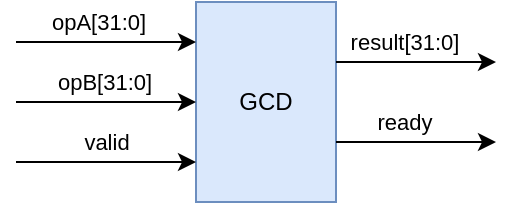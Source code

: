 <mxfile version="13.6.2" type="device" pages="4"><diagram id="uu9g2BydG55kG0gSSiqV" name="gcd"><mxGraphModel dx="1312" dy="815" grid="1" gridSize="10" guides="1" tooltips="1" connect="1" arrows="1" fold="1" page="1" pageScale="1" pageWidth="1169" pageHeight="827" math="0" shadow="0"><root><mxCell id="0"/><mxCell id="1" parent="0"/><mxCell id="ipFdijG5ajV230dt7728-1" value="GCD" style="rounded=0;whiteSpace=wrap;html=1;fillColor=#dae8fc;strokeColor=#6c8ebf;" parent="1" vertex="1"><mxGeometry x="330" y="280" width="70" height="100" as="geometry"/></mxCell><mxCell id="ipFdijG5ajV230dt7728-2" value="" style="endArrow=classic;html=1;rounded=0;edgeStyle=elbowEdgeStyle;" parent="1" target="ipFdijG5ajV230dt7728-1" edge="1"><mxGeometry width="50" height="50" relative="1" as="geometry"><mxPoint x="240" y="300" as="sourcePoint"/><mxPoint x="150" y="320" as="targetPoint"/><Array as="points"><mxPoint x="300" y="300"/><mxPoint x="280" y="310"/></Array></mxGeometry></mxCell><mxCell id="ipFdijG5ajV230dt7728-7" value="opA[31:0]" style="edgeLabel;html=1;align=center;verticalAlign=middle;resizable=0;points=[];" parent="ipFdijG5ajV230dt7728-2" vertex="1" connectable="0"><mxGeometry x="-0.739" relative="1" as="geometry"><mxPoint x="29.71" y="-10" as="offset"/></mxGeometry></mxCell><mxCell id="ipFdijG5ajV230dt7728-3" value="" style="endArrow=classic;html=1;rounded=0;edgeStyle=orthogonalEdgeStyle;" parent="1" target="ipFdijG5ajV230dt7728-1" edge="1"><mxGeometry width="50" height="50" relative="1" as="geometry"><mxPoint x="240" y="360" as="sourcePoint"/><mxPoint x="160" y="380" as="targetPoint"/><Array as="points"><mxPoint x="280" y="360"/><mxPoint x="280" y="360"/></Array></mxGeometry></mxCell><mxCell id="ipFdijG5ajV230dt7728-9" value="valid" style="edgeLabel;html=1;align=center;verticalAlign=middle;resizable=0;points=[];" parent="ipFdijG5ajV230dt7728-3" vertex="1" connectable="0"><mxGeometry x="-0.193" y="-1" relative="1" as="geometry"><mxPoint x="8" y="-11" as="offset"/></mxGeometry></mxCell><mxCell id="ipFdijG5ajV230dt7728-4" value="" style="endArrow=classic;html=1;rounded=0;edgeStyle=orthogonalEdgeStyle;" parent="1" target="ipFdijG5ajV230dt7728-1" edge="1"><mxGeometry width="50" height="50" relative="1" as="geometry"><mxPoint x="240" y="330" as="sourcePoint"/><mxPoint x="160" y="360" as="targetPoint"/><Array as="points"><mxPoint x="260" y="330"/><mxPoint x="260" y="330"/></Array></mxGeometry></mxCell><mxCell id="ipFdijG5ajV230dt7728-8" value="opB[31:0]" style="edgeLabel;html=1;align=center;verticalAlign=middle;resizable=0;points=[];" parent="ipFdijG5ajV230dt7728-4" vertex="1" connectable="0"><mxGeometry x="-0.15" y="3" relative="1" as="geometry"><mxPoint x="5.71" y="-7" as="offset"/></mxGeometry></mxCell><mxCell id="ipFdijG5ajV230dt7728-5" value="" style="endArrow=classic;html=1;rounded=0;edgeStyle=orthogonalEdgeStyle;" parent="1" source="ipFdijG5ajV230dt7728-1" edge="1"><mxGeometry width="50" height="50" relative="1" as="geometry"><mxPoint x="120" y="480" as="sourcePoint"/><mxPoint x="480" y="350" as="targetPoint"/><Array as="points"><mxPoint x="440" y="350"/><mxPoint x="440" y="350"/></Array></mxGeometry></mxCell><mxCell id="ipFdijG5ajV230dt7728-11" value="ready" style="edgeLabel;html=1;align=center;verticalAlign=middle;resizable=0;points=[];" parent="ipFdijG5ajV230dt7728-5" vertex="1" connectable="0"><mxGeometry x="-0.282" y="-1" relative="1" as="geometry"><mxPoint x="4.86" y="-11" as="offset"/></mxGeometry></mxCell><mxCell id="ipFdijG5ajV230dt7728-6" value="" style="endArrow=classic;html=1;rounded=0;edgeStyle=orthogonalEdgeStyle;" parent="1" source="ipFdijG5ajV230dt7728-1" edge="1"><mxGeometry width="50" height="50" relative="1" as="geometry"><mxPoint x="140" y="570" as="sourcePoint"/><mxPoint x="480" y="310" as="targetPoint"/><Array as="points"><mxPoint x="430" y="310"/><mxPoint x="430" y="310"/></Array></mxGeometry></mxCell><mxCell id="ipFdijG5ajV230dt7728-10" value="result[31:0]" style="edgeLabel;html=1;align=center;verticalAlign=middle;resizable=0;points=[];" parent="ipFdijG5ajV230dt7728-6" vertex="1" connectable="0"><mxGeometry x="-0.216" y="3" relative="1" as="geometry"><mxPoint x="2.57" y="-7" as="offset"/></mxGeometry></mxCell></root></mxGraphModel></diagram><diagram id="styS5Qf-9EpNth-ue-Xg" name="gcd-dp+cp"><mxGraphModel dx="1312" dy="815" grid="1" gridSize="10" guides="1" tooltips="1" connect="1" arrows="1" fold="1" page="1" pageScale="1" pageWidth="1169" pageHeight="827" math="0" shadow="0"><root><mxCell id="Og-tIdVC9Du4qJ8In6pf-0"/><mxCell id="Og-tIdVC9Du4qJ8In6pf-1" parent="Og-tIdVC9Du4qJ8In6pf-0"/><mxCell id="puvAtvxKEvNv872I0LND-0" value="GCD" style="rounded=0;whiteSpace=wrap;html=1;fillColor=#dae8fc;strokeColor=#6c8ebf;horizontal=1;verticalAlign=top;" parent="Og-tIdVC9Du4qJ8In6pf-1" vertex="1"><mxGeometry x="300" y="250" width="230" height="140" as="geometry"/></mxCell><mxCell id="puvAtvxKEvNv872I0LND-1" value="" style="endArrow=classic;html=1;rounded=0;edgeStyle=elbowEdgeStyle;entryX=0;entryY=0.25;entryDx=0;entryDy=0;" parent="Og-tIdVC9Du4qJ8In6pf-1" target="puvAtvxKEvNv872I0LND-0" edge="1"><mxGeometry width="50" height="50" relative="1" as="geometry"><mxPoint x="220" y="285" as="sourcePoint"/><mxPoint x="150" y="320" as="targetPoint"/><Array as="points"><mxPoint x="230" y="285"/><mxPoint x="230" y="285"/><mxPoint x="240" y="285"/><mxPoint x="260" y="285"/><mxPoint x="280" y="310"/></Array></mxGeometry></mxCell><mxCell id="puvAtvxKEvNv872I0LND-2" value="opA[31:0]" style="edgeLabel;html=1;align=center;verticalAlign=middle;resizable=0;points=[];" parent="puvAtvxKEvNv872I0LND-1" vertex="1" connectable="0"><mxGeometry x="-0.739" relative="1" as="geometry"><mxPoint x="29.71" y="-10" as="offset"/></mxGeometry></mxCell><mxCell id="puvAtvxKEvNv872I0LND-3" value="" style="endArrow=classic;html=1;rounded=0;edgeStyle=orthogonalEdgeStyle;entryX=0;entryY=0.75;entryDx=0;entryDy=0;" parent="Og-tIdVC9Du4qJ8In6pf-1" target="puvAtvxKEvNv872I0LND-0" edge="1"><mxGeometry width="50" height="50" relative="1" as="geometry"><mxPoint x="220" y="355" as="sourcePoint"/><mxPoint x="160" y="380" as="targetPoint"/><Array as="points"><mxPoint x="230" y="355"/><mxPoint x="230" y="355"/></Array></mxGeometry></mxCell><mxCell id="puvAtvxKEvNv872I0LND-4" value="valid" style="edgeLabel;html=1;align=center;verticalAlign=middle;resizable=0;points=[];" parent="puvAtvxKEvNv872I0LND-3" vertex="1" connectable="0"><mxGeometry x="-0.193" y="-1" relative="1" as="geometry"><mxPoint x="8" y="-11" as="offset"/></mxGeometry></mxCell><mxCell id="puvAtvxKEvNv872I0LND-5" value="" style="endArrow=classic;html=1;rounded=0;edgeStyle=orthogonalEdgeStyle;entryX=0;entryY=0.5;entryDx=0;entryDy=0;" parent="Og-tIdVC9Du4qJ8In6pf-1" target="puvAtvxKEvNv872I0LND-0" edge="1"><mxGeometry width="50" height="50" relative="1" as="geometry"><mxPoint x="220" y="320" as="sourcePoint"/><mxPoint x="303" y="330" as="targetPoint"/><Array as="points"><mxPoint x="220" y="320"/></Array></mxGeometry></mxCell><mxCell id="puvAtvxKEvNv872I0LND-6" value="opB[31:0]" style="edgeLabel;html=1;align=center;verticalAlign=middle;resizable=0;points=[];" parent="puvAtvxKEvNv872I0LND-5" vertex="1" connectable="0"><mxGeometry x="-0.15" y="3" relative="1" as="geometry"><mxPoint x="5.71" y="-7" as="offset"/></mxGeometry></mxCell><mxCell id="puvAtvxKEvNv872I0LND-7" value="" style="endArrow=classic;html=1;rounded=0;edgeStyle=orthogonalEdgeStyle;exitX=1;exitY=0.5;exitDx=0;exitDy=0;" parent="Og-tIdVC9Du4qJ8In6pf-1" source="puvAtvxKEvNv872I0LND-0" edge="1"><mxGeometry width="50" height="50" relative="1" as="geometry"><mxPoint x="120" y="480" as="sourcePoint"/><mxPoint x="600" y="320" as="targetPoint"/><Array as="points"><mxPoint x="590" y="320"/><mxPoint x="590" y="320"/></Array></mxGeometry></mxCell><mxCell id="puvAtvxKEvNv872I0LND-8" value="ready" style="edgeLabel;html=1;align=center;verticalAlign=middle;resizable=0;points=[];" parent="puvAtvxKEvNv872I0LND-7" vertex="1" connectable="0"><mxGeometry x="-0.282" y="-1" relative="1" as="geometry"><mxPoint x="4.86" y="-11" as="offset"/></mxGeometry></mxCell><mxCell id="puvAtvxKEvNv872I0LND-9" value="" style="endArrow=classic;html=1;rounded=0;edgeStyle=orthogonalEdgeStyle;exitX=1;exitY=0.25;exitDx=0;exitDy=0;" parent="Og-tIdVC9Du4qJ8In6pf-1" source="puvAtvxKEvNv872I0LND-0" edge="1"><mxGeometry width="50" height="50" relative="1" as="geometry"><mxPoint x="140" y="570" as="sourcePoint"/><mxPoint x="600" y="285" as="targetPoint"/><Array as="points"><mxPoint x="580" y="285"/></Array></mxGeometry></mxCell><mxCell id="puvAtvxKEvNv872I0LND-10" value="result[31:0]" style="edgeLabel;html=1;align=center;verticalAlign=middle;resizable=0;points=[];" parent="puvAtvxKEvNv872I0LND-9" vertex="1" connectable="0"><mxGeometry x="-0.216" y="3" relative="1" as="geometry"><mxPoint x="2.57" y="-7" as="offset"/></mxGeometry></mxCell><mxCell id="V66ZTYCosaCQHPNC8IY7-5" style="edgeStyle=orthogonalEdgeStyle;rounded=0;orthogonalLoop=1;jettySize=auto;html=1;exitX=1;exitY=0.75;exitDx=0;exitDy=0;entryX=1;entryY=0.5;entryDx=0;entryDy=0;strokeColor=#000000;" parent="Og-tIdVC9Du4qJ8In6pf-1" source="V66ZTYCosaCQHPNC8IY7-0" target="puvAtvxKEvNv872I0LND-0" edge="1"><mxGeometry relative="1" as="geometry"><Array as="points"><mxPoint x="480" y="320"/></Array></mxGeometry></mxCell><mxCell id="V66ZTYCosaCQHPNC8IY7-7" value="" style="edgeStyle=orthogonalEdgeStyle;rounded=0;orthogonalLoop=1;jettySize=auto;html=1;strokeColor=#666666;startArrow=classic;startFill=1;shape=flexArrow;endWidth=14.041;endSize=3.825;width=7.767;startWidth=14.041;startSize=3.825;fillColor=#f5f5f5;entryX=1;entryY=0.5;entryDx=0;entryDy=0;" parent="Og-tIdVC9Du4qJ8In6pf-1" source="V66ZTYCosaCQHPNC8IY7-0" target="V66ZTYCosaCQHPNC8IY7-1" edge="1"><mxGeometry relative="1" as="geometry"><Array as="points"/></mxGeometry></mxCell><mxCell id="V66ZTYCosaCQHPNC8IY7-0" value="GCDCtrl" style="rounded=0;whiteSpace=wrap;html=1;fillColor=#d5e8d4;strokeColor=#82b366;" parent="Og-tIdVC9Du4qJ8In6pf-1" vertex="1"><mxGeometry x="440" y="300" width="60" height="40" as="geometry"/></mxCell><mxCell id="V66ZTYCosaCQHPNC8IY7-6" style="edgeStyle=orthogonalEdgeStyle;rounded=0;orthogonalLoop=1;jettySize=auto;html=1;strokeColor=#000000;exitX=1;exitY=0.25;exitDx=0;exitDy=0;" parent="Og-tIdVC9Du4qJ8In6pf-1" source="V66ZTYCosaCQHPNC8IY7-1" edge="1"><mxGeometry relative="1" as="geometry"><mxPoint x="410" y="305" as="sourcePoint"/><mxPoint x="530" y="285" as="targetPoint"/><Array as="points"><mxPoint x="390" y="305"/><mxPoint x="420" y="305"/><mxPoint x="420" y="285"/></Array></mxGeometry></mxCell><mxCell id="V66ZTYCosaCQHPNC8IY7-1" value="GCDData" style="rounded=0;whiteSpace=wrap;html=1;fillColor=#d5e8d4;strokeColor=#82b366;" parent="Og-tIdVC9Du4qJ8In6pf-1" vertex="1"><mxGeometry x="330" y="300" width="60" height="40" as="geometry"/></mxCell><mxCell id="V66ZTYCosaCQHPNC8IY7-2" style="edgeStyle=orthogonalEdgeStyle;rounded=0;orthogonalLoop=1;jettySize=auto;html=1;exitX=0;exitY=0.25;exitDx=0;exitDy=0;strokeColor=#000000;entryX=0;entryY=0.25;entryDx=0;entryDy=0;" parent="Og-tIdVC9Du4qJ8In6pf-1" source="puvAtvxKEvNv872I0LND-0" target="V66ZTYCosaCQHPNC8IY7-1" edge="1"><mxGeometry relative="1" as="geometry"><Array as="points"><mxPoint x="310" y="285"/><mxPoint x="310" y="310"/></Array></mxGeometry></mxCell><mxCell id="V66ZTYCosaCQHPNC8IY7-3" style="edgeStyle=orthogonalEdgeStyle;rounded=0;orthogonalLoop=1;jettySize=auto;html=1;exitX=0;exitY=0.5;exitDx=0;exitDy=0;strokeColor=#000000;entryX=0;entryY=0.5;entryDx=0;entryDy=0;" parent="Og-tIdVC9Du4qJ8In6pf-1" source="puvAtvxKEvNv872I0LND-0" target="V66ZTYCosaCQHPNC8IY7-1" edge="1"><mxGeometry relative="1" as="geometry"><Array as="points"><mxPoint x="310" y="320"/><mxPoint x="310" y="320"/></Array></mxGeometry></mxCell><mxCell id="V66ZTYCosaCQHPNC8IY7-4" style="edgeStyle=orthogonalEdgeStyle;rounded=0;orthogonalLoop=1;jettySize=auto;html=1;exitX=0;exitY=0.75;exitDx=0;exitDy=0;strokeColor=#000000;entryX=0.25;entryY=1;entryDx=0;entryDy=0;" parent="Og-tIdVC9Du4qJ8In6pf-1" source="puvAtvxKEvNv872I0LND-0" target="V66ZTYCosaCQHPNC8IY7-0" edge="1"><mxGeometry relative="1" as="geometry"><mxPoint x="490" y="340" as="targetPoint"/><Array as="points"><mxPoint x="455" y="355"/></Array></mxGeometry></mxCell></root></mxGraphModel></diagram><diagram id="3aogk-enD86_ab4qABix" name="gcd-datapath"><mxGraphModel dx="525" dy="326" grid="1" gridSize="10" guides="1" tooltips="1" connect="1" arrows="1" fold="1" page="1" pageScale="1" pageWidth="1169" pageHeight="827" math="0" shadow="0"><root><mxCell id="7ukIQgV34XvVb6htysLh-0"/><mxCell id="7ukIQgV34XvVb6htysLh-1" parent="7ukIQgV34XvVb6htysLh-0"/><mxCell id="7ukIQgV34XvVb6htysLh-2" value="GCDData" style="rounded=0;whiteSpace=wrap;html=1;fillColor=#d5e8d4;strokeColor=#82b366;verticalAlign=top;" parent="7ukIQgV34XvVb6htysLh-1" vertex="1"><mxGeometry x="330" y="300" width="300" height="230" as="geometry"/></mxCell><mxCell id="wt6l8CRs5qQzsWRilEwz-0" value="" style="endArrow=classic;html=1;rounded=0;entryX=0;entryY=0.25;entryDx=0;entryDy=0;" parent="7ukIQgV34XvVb6htysLh-1" target="7ukIQgV34XvVb6htysLh-2" edge="1"><mxGeometry width="50" height="50" relative="1" as="geometry"><mxPoint x="270" y="358" as="sourcePoint"/><mxPoint x="300" y="285" as="targetPoint"/></mxGeometry></mxCell><mxCell id="wt6l8CRs5qQzsWRilEwz-1" value="opA[31:0]" style="edgeLabel;html=1;align=center;verticalAlign=middle;resizable=0;points=[];" parent="wt6l8CRs5qQzsWRilEwz-0" vertex="1" connectable="0"><mxGeometry x="-0.739" relative="1" as="geometry"><mxPoint x="12.22" y="-10" as="offset"/></mxGeometry></mxCell><mxCell id="wt6l8CRs5qQzsWRilEwz-2" value="" style="endArrow=classic;html=1;rounded=0;entryX=0;entryY=0.5;entryDx=0;entryDy=0;" parent="7ukIQgV34XvVb6htysLh-1" target="7ukIQgV34XvVb6htysLh-2" edge="1"><mxGeometry width="50" height="50" relative="1" as="geometry"><mxPoint x="270" y="415" as="sourcePoint"/><mxPoint x="330" y="359.71" as="targetPoint"/></mxGeometry></mxCell><mxCell id="wt6l8CRs5qQzsWRilEwz-3" value="opB[31:0]" style="edgeLabel;html=1;align=center;verticalAlign=middle;resizable=0;points=[];" parent="wt6l8CRs5qQzsWRilEwz-2" vertex="1" connectable="0"><mxGeometry x="-0.739" relative="1" as="geometry"><mxPoint x="12.22" y="-10" as="offset"/></mxGeometry></mxCell><mxCell id="wt6l8CRs5qQzsWRilEwz-5" value="" style="endArrow=classic;html=1;rounded=0;entryX=0;entryY=0.5;entryDx=0;entryDy=0;exitX=0.975;exitY=0.132;exitDx=0;exitDy=0;exitPerimeter=0;" parent="7ukIQgV34XvVb6htysLh-1" source="wt6l8CRs5qQzsWRilEwz-21" edge="1"><mxGeometry width="50" height="50" relative="1" as="geometry"><mxPoint x="650" y="349.8" as="sourcePoint"/><mxPoint x="710" y="349.8" as="targetPoint"/></mxGeometry></mxCell><mxCell id="wt6l8CRs5qQzsWRilEwz-6" value="cmpAgtB" style="edgeLabel;html=1;align=center;verticalAlign=middle;resizable=0;points=[];" parent="wt6l8CRs5qQzsWRilEwz-5" vertex="1" connectable="0"><mxGeometry x="-0.739" relative="1" as="geometry"><mxPoint x="22.0" y="-10" as="offset"/></mxGeometry></mxCell><mxCell id="wt6l8CRs5qQzsWRilEwz-7" value="" style="endArrow=classic;html=1;rounded=0;exitX=1.012;exitY=0.265;exitDx=0;exitDy=0;exitPerimeter=0;" parent="7ukIQgV34XvVb6htysLh-1" source="wt6l8CRs5qQzsWRilEwz-21" edge="1"><mxGeometry width="50" height="50" relative="1" as="geometry"><mxPoint x="650" y="369.8" as="sourcePoint"/><mxPoint x="710" y="370" as="targetPoint"/></mxGeometry></mxCell><mxCell id="wt6l8CRs5qQzsWRilEwz-8" value="cmpAltB" style="edgeLabel;html=1;align=center;verticalAlign=middle;resizable=0;points=[];" parent="wt6l8CRs5qQzsWRilEwz-7" vertex="1" connectable="0"><mxGeometry x="-0.739" relative="1" as="geometry"><mxPoint x="22.0" y="-10" as="offset"/></mxGeometry></mxCell><mxCell id="wt6l8CRs5qQzsWRilEwz-9" value="" style="endArrow=classic;html=1;rounded=0;entryX=0.988;entryY=0.398;entryDx=0;entryDy=0;entryPerimeter=0;" parent="7ukIQgV34XvVb6htysLh-1" target="wt6l8CRs5qQzsWRilEwz-21" edge="1"><mxGeometry width="50" height="50" relative="1" as="geometry"><mxPoint x="710" y="389.8" as="sourcePoint"/><mxPoint x="650" y="389.8" as="targetPoint"/></mxGeometry></mxCell><mxCell id="wt6l8CRs5qQzsWRilEwz-10" value="selectL" style="edgeLabel;html=1;align=center;verticalAlign=middle;resizable=0;points=[];" parent="wt6l8CRs5qQzsWRilEwz-9" vertex="1" connectable="0"><mxGeometry x="-0.739" relative="1" as="geometry"><mxPoint x="-22.0" y="-10" as="offset"/></mxGeometry></mxCell><mxCell id="wt6l8CRs5qQzsWRilEwz-11" value="" style="endArrow=classic;html=1;rounded=0;entryX=1.006;entryY=0.533;entryDx=0;entryDy=0;entryPerimeter=0;" parent="7ukIQgV34XvVb6htysLh-1" target="wt6l8CRs5qQzsWRilEwz-21" edge="1"><mxGeometry width="50" height="50" relative="1" as="geometry"><mxPoint x="710" y="409.8" as="sourcePoint"/><mxPoint x="650" y="409.8" as="targetPoint"/></mxGeometry></mxCell><mxCell id="wt6l8CRs5qQzsWRilEwz-12" value="selectR" style="edgeLabel;html=1;align=center;verticalAlign=middle;resizable=0;points=[];" parent="wt6l8CRs5qQzsWRilEwz-11" vertex="1" connectable="0"><mxGeometry x="-0.739" relative="1" as="geometry"><mxPoint x="-22.0" y="-10" as="offset"/></mxGeometry></mxCell><mxCell id="wt6l8CRs5qQzsWRilEwz-15" value="" style="endArrow=classic;html=1;rounded=0;entryX=1.006;entryY=0.665;entryDx=0;entryDy=0;entryPerimeter=0;" parent="7ukIQgV34XvVb6htysLh-1" target="wt6l8CRs5qQzsWRilEwz-21" edge="1"><mxGeometry width="50" height="50" relative="1" as="geometry"><mxPoint x="710" y="429.8" as="sourcePoint"/><mxPoint x="650" y="429.8" as="targetPoint"/></mxGeometry></mxCell><mxCell id="wt6l8CRs5qQzsWRilEwz-16" value="init" style="edgeLabel;html=1;align=center;verticalAlign=middle;resizable=0;points=[];" parent="wt6l8CRs5qQzsWRilEwz-15" vertex="1" connectable="0"><mxGeometry x="-0.739" relative="1" as="geometry"><mxPoint x="-22.0" y="-10" as="offset"/></mxGeometry></mxCell><mxCell id="wt6l8CRs5qQzsWRilEwz-17" value="" style="endArrow=classic;html=1;rounded=0;entryX=1.006;entryY=0.799;entryDx=0;entryDy=0;entryPerimeter=0;" parent="7ukIQgV34XvVb6htysLh-1" target="wt6l8CRs5qQzsWRilEwz-21" edge="1"><mxGeometry width="50" height="50" relative="1" as="geometry"><mxPoint x="710" y="449.8" as="sourcePoint"/><mxPoint x="650" y="449.8" as="targetPoint"/></mxGeometry></mxCell><mxCell id="wt6l8CRs5qQzsWRilEwz-18" value="loadA" style="edgeLabel;html=1;align=center;verticalAlign=middle;resizable=0;points=[];" parent="wt6l8CRs5qQzsWRilEwz-17" vertex="1" connectable="0"><mxGeometry x="-0.739" relative="1" as="geometry"><mxPoint x="-22.0" y="-10" as="offset"/></mxGeometry></mxCell><mxCell id="wt6l8CRs5qQzsWRilEwz-19" value="" style="endArrow=classic;html=1;rounded=0;entryX=0.997;entryY=0.932;entryDx=0;entryDy=0;entryPerimeter=0;" parent="7ukIQgV34XvVb6htysLh-1" target="wt6l8CRs5qQzsWRilEwz-21" edge="1"><mxGeometry width="50" height="50" relative="1" as="geometry"><mxPoint x="711" y="469.8" as="sourcePoint"/><mxPoint x="651" y="469.8" as="targetPoint"/></mxGeometry></mxCell><mxCell id="wt6l8CRs5qQzsWRilEwz-20" value="loadB" style="edgeLabel;html=1;align=center;verticalAlign=middle;resizable=0;points=[];" parent="wt6l8CRs5qQzsWRilEwz-19" vertex="1" connectable="0"><mxGeometry x="-0.739" relative="1" as="geometry"><mxPoint x="-22.0" y="-10" as="offset"/></mxGeometry></mxCell><mxCell id="wt6l8CRs5qQzsWRilEwz-21" value="DataControlIF" style="rounded=0;whiteSpace=wrap;html=1;verticalAlign=middle;horizontal=0;fillColor=#f5f5f5;strokeColor=#666666;fontColor=#333333;" parent="7ukIQgV34XvVb6htysLh-1" vertex="1"><mxGeometry x="620" y="330" width="25" height="150" as="geometry"/></mxCell><mxCell id="wt6l8CRs5qQzsWRilEwz-37" style="rounded=0;orthogonalLoop=1;jettySize=auto;html=1;exitX=1;exitY=0.25;exitDx=0;exitDy=0;entryX=0;entryY=0.15;entryDx=0;entryDy=3;entryPerimeter=0;startArrow=none;startFill=0;strokeColor=#000000;fontSize=7;edgeStyle=orthogonalEdgeStyle;" parent="7ukIQgV34XvVb6htysLh-1" source="wt6l8CRs5qQzsWRilEwz-22" target="wt6l8CRs5qQzsWRilEwz-31" edge="1"><mxGeometry relative="1" as="geometry"><Array as="points"><mxPoint x="460" y="340"/></Array></mxGeometry></mxCell><mxCell id="wt6l8CRs5qQzsWRilEwz-38" style="edgeStyle=orthogonalEdgeStyle;rounded=0;orthogonalLoop=1;jettySize=auto;html=1;exitX=1;exitY=0.25;exitDx=0;exitDy=0;entryX=0;entryY=0.15;entryDx=0;entryDy=3;entryPerimeter=0;startArrow=none;startFill=0;strokeColor=#000000;fontSize=7;" parent="7ukIQgV34XvVb6htysLh-1" source="wt6l8CRs5qQzsWRilEwz-22" target="wt6l8CRs5qQzsWRilEwz-32" edge="1"><mxGeometry relative="1" as="geometry"><Array as="points"><mxPoint x="460" y="340"/><mxPoint x="460" y="402"/></Array></mxGeometry></mxCell><mxCell id="wt6l8CRs5qQzsWRilEwz-44" style="edgeStyle=orthogonalEdgeStyle;rounded=0;orthogonalLoop=1;jettySize=auto;html=1;exitX=1;exitY=0.25;exitDx=0;exitDy=0;entryX=0;entryY=0.25;entryDx=0;entryDy=0;startArrow=none;startFill=0;strokeColor=#000000;fontSize=7;" parent="7ukIQgV34XvVb6htysLh-1" source="wt6l8CRs5qQzsWRilEwz-22" target="wt6l8CRs5qQzsWRilEwz-41" edge="1"><mxGeometry relative="1" as="geometry"><Array as="points"><mxPoint x="460" y="340"/><mxPoint x="460" y="455"/></Array></mxGeometry></mxCell><mxCell id="wt6l8CRs5qQzsWRilEwz-46" style="edgeStyle=orthogonalEdgeStyle;rounded=0;orthogonalLoop=1;jettySize=auto;html=1;exitX=1;exitY=0.25;exitDx=0;exitDy=0;entryX=0;entryY=0.25;entryDx=0;entryDy=0;startArrow=none;startFill=0;strokeColor=#000000;fontSize=7;" parent="7ukIQgV34XvVb6htysLh-1" source="wt6l8CRs5qQzsWRilEwz-22" target="wt6l8CRs5qQzsWRilEwz-42" edge="1"><mxGeometry relative="1" as="geometry"><Array as="points"><mxPoint x="460" y="340"/><mxPoint x="460" y="485"/></Array></mxGeometry></mxCell><mxCell id="wt6l8CRs5qQzsWRilEwz-22" value="DFF&lt;br&gt;A" style="rounded=0;whiteSpace=wrap;html=1;" parent="7ukIQgV34XvVb6htysLh-1" vertex="1"><mxGeometry x="390" y="330" width="40" height="40" as="geometry"/></mxCell><mxCell id="wt6l8CRs5qQzsWRilEwz-39" style="edgeStyle=orthogonalEdgeStyle;rounded=0;orthogonalLoop=1;jettySize=auto;html=1;exitX=1;exitY=0.25;exitDx=0;exitDy=0;entryX=0;entryY=0.45;entryDx=0;entryDy=3;entryPerimeter=0;startArrow=none;startFill=0;strokeColor=#000000;fontSize=7;" parent="7ukIQgV34XvVb6htysLh-1" source="wt6l8CRs5qQzsWRilEwz-23" target="wt6l8CRs5qQzsWRilEwz-31" edge="1"><mxGeometry relative="1" as="geometry"><Array as="points"><mxPoint x="440" y="404"/><mxPoint x="440" y="361"/></Array></mxGeometry></mxCell><mxCell id="wt6l8CRs5qQzsWRilEwz-40" style="edgeStyle=orthogonalEdgeStyle;rounded=0;orthogonalLoop=1;jettySize=auto;html=1;exitX=1;exitY=0.25;exitDx=0;exitDy=0;entryX=0;entryY=0.45;entryDx=0;entryDy=3;entryPerimeter=0;startArrow=none;startFill=0;strokeColor=#000000;fontSize=7;" parent="7ukIQgV34XvVb6htysLh-1" source="wt6l8CRs5qQzsWRilEwz-23" target="wt6l8CRs5qQzsWRilEwz-32" edge="1"><mxGeometry relative="1" as="geometry"><Array as="points"><mxPoint x="440" y="404"/><mxPoint x="440" y="414"/></Array></mxGeometry></mxCell><mxCell id="wt6l8CRs5qQzsWRilEwz-43" style="edgeStyle=orthogonalEdgeStyle;rounded=0;orthogonalLoop=1;jettySize=auto;html=1;exitX=1;exitY=0.25;exitDx=0;exitDy=0;entryX=0;entryY=0.75;entryDx=0;entryDy=0;startArrow=none;startFill=0;strokeColor=#000000;fontSize=7;" parent="7ukIQgV34XvVb6htysLh-1" source="wt6l8CRs5qQzsWRilEwz-23" target="wt6l8CRs5qQzsWRilEwz-41" edge="1"><mxGeometry relative="1" as="geometry"><Array as="points"><mxPoint x="440" y="404"/><mxPoint x="440" y="465"/></Array></mxGeometry></mxCell><mxCell id="wt6l8CRs5qQzsWRilEwz-45" style="edgeStyle=orthogonalEdgeStyle;rounded=0;orthogonalLoop=1;jettySize=auto;html=1;exitX=1;exitY=0.25;exitDx=0;exitDy=0;entryX=0;entryY=0.75;entryDx=0;entryDy=0;startArrow=none;startFill=0;strokeColor=#000000;fontSize=7;" parent="7ukIQgV34XvVb6htysLh-1" source="wt6l8CRs5qQzsWRilEwz-23" target="wt6l8CRs5qQzsWRilEwz-42" edge="1"><mxGeometry relative="1" as="geometry"><Array as="points"><mxPoint x="440" y="404"/><mxPoint x="440" y="495"/></Array></mxGeometry></mxCell><mxCell id="wt6l8CRs5qQzsWRilEwz-23" value="DFF&lt;br&gt;B" style="rounded=0;whiteSpace=wrap;html=1;" parent="7ukIQgV34XvVb6htysLh-1" vertex="1"><mxGeometry x="390" y="394" width="40" height="40" as="geometry"/></mxCell><mxCell id="wt6l8CRs5qQzsWRilEwz-24" value="" style="endArrow=classic;html=1;rounded=0;entryX=0.25;entryY=0;entryDx=0;entryDy=0;exitX=0;exitY=0.25;exitDx=0;exitDy=0;edgeStyle=orthogonalEdgeStyle;" parent="7ukIQgV34XvVb6htysLh-1" source="7ukIQgV34XvVb6htysLh-2" target="wt6l8CRs5qQzsWRilEwz-22" edge="1"><mxGeometry width="50" height="50" relative="1" as="geometry"><mxPoint x="280" y="363" as="sourcePoint"/><mxPoint x="340" y="362.5" as="targetPoint"/><Array as="points"><mxPoint x="340" y="358"/><mxPoint x="340" y="315"/><mxPoint x="400" y="315"/></Array></mxGeometry></mxCell><mxCell id="wt6l8CRs5qQzsWRilEwz-27" value="initValue" style="edgeLabel;html=1;align=center;verticalAlign=middle;resizable=0;points=[];fontSize=7;" parent="wt6l8CRs5qQzsWRilEwz-24" vertex="1" connectable="0"><mxGeometry x="0.224" relative="1" as="geometry"><mxPoint x="-15.57" y="-6" as="offset"/></mxGeometry></mxCell><mxCell id="wt6l8CRs5qQzsWRilEwz-26" value="" style="endArrow=classic;html=1;rounded=0;entryX=0.25;entryY=0;entryDx=0;entryDy=0;exitX=0;exitY=0.5;exitDx=0;exitDy=0;edgeStyle=orthogonalEdgeStyle;" parent="7ukIQgV34XvVb6htysLh-1" source="7ukIQgV34XvVb6htysLh-2" target="wt6l8CRs5qQzsWRilEwz-23" edge="1"><mxGeometry width="50" height="50" relative="1" as="geometry"><mxPoint x="340" y="362.5" as="sourcePoint"/><mxPoint x="390" y="350" as="targetPoint"/><Array as="points"><mxPoint x="340" y="415"/><mxPoint x="340" y="380"/><mxPoint x="400" y="380"/></Array></mxGeometry></mxCell><mxCell id="wt6l8CRs5qQzsWRilEwz-28" value="&lt;span style=&quot;color: rgba(0 , 0 , 0 , 0) ; font-family: monospace ; font-size: 0px ; background-color: rgb(248 , 249 , 250)&quot;&gt;%3CmxGraphModel%3E%3Croot%3E%3CmxCell%20id%3D%220%22%2F%3E%3CmxCell%20id%3D%221%22%20parent%3D%220%22%2F%3E%3CmxCell%20id%3D%222%22%20value%3D%22initValue%22%20style%3D%22edgeLabel%3Bhtml%3D1%3Balign%3Dcenter%3BverticalAlign%3Dmiddle%3Bresizable%3D0%3Bpoints%3D%5B%5D%3BfontSize%3D7%3B%22%20vertex%3D%221%22%20connectable%3D%220%22%20parent%3D%221%22%3E%3CmxGeometry%20x%3D%22367.833%22%20y%3D%22330%22%20as%3D%22geometry%22%2F%3E%3C%2FmxCell%3E%3C%2Froot%3E%3C%2FmxGraphModelinit&lt;/span&gt;" style="edgeLabel;html=1;align=center;verticalAlign=middle;resizable=0;points=[];fontSize=7;" parent="wt6l8CRs5qQzsWRilEwz-26" vertex="1" connectable="0"><mxGeometry x="0.225" y="1" relative="1" as="geometry"><mxPoint as="offset"/></mxGeometry></mxCell><mxCell id="wt6l8CRs5qQzsWRilEwz-29" value="initValue" style="edgeLabel;html=1;align=center;verticalAlign=middle;resizable=0;points=[];fontSize=7;" parent="wt6l8CRs5qQzsWRilEwz-26" vertex="1" connectable="0"><mxGeometry x="0.317" y="-1" relative="1" as="geometry"><mxPoint x="-23.57" y="-7" as="offset"/></mxGeometry></mxCell><mxCell id="wt6l8CRs5qQzsWRilEwz-35" style="edgeStyle=orthogonalEdgeStyle;rounded=0;orthogonalLoop=1;jettySize=auto;html=1;exitX=0;exitY=0.5;exitDx=0;exitDy=0;entryX=0;entryY=0.5;entryDx=0;entryDy=0;startArrow=none;startFill=0;strokeColor=#000000;fontSize=7;" parent="7ukIQgV34XvVb6htysLh-1" source="wt6l8CRs5qQzsWRilEwz-30" target="wt6l8CRs5qQzsWRilEwz-23" edge="1"><mxGeometry relative="1" as="geometry"><Array as="points"><mxPoint x="605" y="370"/><mxPoint x="605" y="520"/><mxPoint x="370" y="520"/><mxPoint x="370" y="414"/></Array></mxGeometry></mxCell><mxCell id="wt6l8CRs5qQzsWRilEwz-36" style="edgeStyle=orthogonalEdgeStyle;rounded=0;orthogonalLoop=1;jettySize=auto;html=1;exitX=0;exitY=0.5;exitDx=0;exitDy=0;entryX=0;entryY=0.25;entryDx=0;entryDy=0;startArrow=none;startFill=0;strokeColor=#000000;fontSize=7;" parent="7ukIQgV34XvVb6htysLh-1" source="wt6l8CRs5qQzsWRilEwz-30" target="wt6l8CRs5qQzsWRilEwz-22" edge="1"><mxGeometry relative="1" as="geometry"><Array as="points"><mxPoint x="605" y="370"/><mxPoint x="605" y="520"/><mxPoint x="370" y="520"/><mxPoint x="370" y="340"/></Array></mxGeometry></mxCell><mxCell id="wt6l8CRs5qQzsWRilEwz-30" value="Subtract&lt;br&gt;-" style="rounded=0;whiteSpace=wrap;html=1;direction=west;horizontal=0;" parent="7ukIQgV34XvVb6htysLh-1" vertex="1"><mxGeometry x="550" y="340" width="35" height="60" as="geometry"/></mxCell><mxCell id="wt6l8CRs5qQzsWRilEwz-33" style="edgeStyle=orthogonalEdgeStyle;rounded=0;orthogonalLoop=1;jettySize=auto;html=1;exitX=1;exitY=0.5;exitDx=0;exitDy=-5;exitPerimeter=0;entryX=1;entryY=0.75;entryDx=0;entryDy=0;startArrow=none;startFill=0;strokeColor=#000000;fontSize=7;" parent="7ukIQgV34XvVb6htysLh-1" source="wt6l8CRs5qQzsWRilEwz-31" target="wt6l8CRs5qQzsWRilEwz-30" edge="1"><mxGeometry relative="1" as="geometry"><Array as="points"><mxPoint x="530" y="355"/><mxPoint x="530" y="355"/></Array></mxGeometry></mxCell><mxCell id="wt6l8CRs5qQzsWRilEwz-57" style="edgeStyle=orthogonalEdgeStyle;rounded=0;orthogonalLoop=1;jettySize=auto;html=1;exitX=0.25;exitY=1;exitDx=10;exitDy=0;exitPerimeter=0;startArrow=classic;startFill=1;strokeColor=#000000;fontSize=7;endArrow=none;endFill=0;" parent="7ukIQgV34XvVb6htysLh-1" source="wt6l8CRs5qQzsWRilEwz-31" edge="1"><mxGeometry relative="1" as="geometry"><mxPoint x="519" y="390" as="targetPoint"/><Array as="points"><mxPoint x="500" y="390"/><mxPoint x="510" y="390"/></Array></mxGeometry></mxCell><mxCell id="wt6l8CRs5qQzsWRilEwz-58" value="selectL" style="edgeLabel;html=1;align=center;verticalAlign=middle;resizable=0;points=[];fontSize=7;" parent="wt6l8CRs5qQzsWRilEwz-57" vertex="1" connectable="0"><mxGeometry x="0.454" y="-1" relative="1" as="geometry"><mxPoint x="4.9" y="-8.01" as="offset"/></mxGeometry></mxCell><mxCell id="wt6l8CRs5qQzsWRilEwz-31" value="Mux" style="shadow=0;dashed=0;align=center;html=1;strokeWidth=1;shape=mxgraph.electrical.abstract.mux2;fontSize=7;horizontal=0;" parent="7ukIQgV34XvVb6htysLh-1" vertex="1"><mxGeometry x="480" y="340" width="40" height="40" as="geometry"/></mxCell><mxCell id="wt6l8CRs5qQzsWRilEwz-34" style="edgeStyle=orthogonalEdgeStyle;rounded=0;orthogonalLoop=1;jettySize=auto;html=1;exitX=1;exitY=0.5;exitDx=0;exitDy=-5;exitPerimeter=0;entryX=1;entryY=0.25;entryDx=0;entryDy=0;startArrow=none;startFill=0;strokeColor=#000000;fontSize=7;" parent="7ukIQgV34XvVb6htysLh-1" source="wt6l8CRs5qQzsWRilEwz-32" target="wt6l8CRs5qQzsWRilEwz-30" edge="1"><mxGeometry relative="1" as="geometry"><Array as="points"><mxPoint x="535" y="408"/><mxPoint x="535" y="385"/></Array></mxGeometry></mxCell><mxCell id="wt6l8CRs5qQzsWRilEwz-32" value="Mux" style="shadow=0;dashed=0;align=center;html=1;strokeWidth=1;shape=mxgraph.electrical.abstract.mux2;fontSize=7;horizontal=0;" parent="7ukIQgV34XvVb6htysLh-1" vertex="1"><mxGeometry x="480" y="393" width="40" height="40" as="geometry"/></mxCell><mxCell id="wt6l8CRs5qQzsWRilEwz-47" style="edgeStyle=orthogonalEdgeStyle;rounded=0;orthogonalLoop=1;jettySize=auto;html=1;exitX=1;exitY=0.5;exitDx=0;exitDy=0;startArrow=none;startFill=0;strokeColor=#000000;fontSize=7;" parent="7ukIQgV34XvVb6htysLh-1" source="wt6l8CRs5qQzsWRilEwz-41" edge="1"><mxGeometry relative="1" as="geometry"><mxPoint x="560" y="460" as="targetPoint"/><Array as="points"><mxPoint x="560" y="460"/></Array></mxGeometry></mxCell><mxCell id="wt6l8CRs5qQzsWRilEwz-55" value="cmpAgtB" style="edgeLabel;html=1;align=center;verticalAlign=middle;resizable=0;points=[];fontSize=7;" parent="wt6l8CRs5qQzsWRilEwz-47" vertex="1" connectable="0"><mxGeometry x="-0.229" relative="1" as="geometry"><mxPoint y="-10" as="offset"/></mxGeometry></mxCell><mxCell id="wt6l8CRs5qQzsWRilEwz-41" value="&amp;gt;" style="rounded=0;whiteSpace=wrap;html=1;" parent="7ukIQgV34XvVb6htysLh-1" vertex="1"><mxGeometry x="490" y="450" width="20" height="20" as="geometry"/></mxCell><mxCell id="wt6l8CRs5qQzsWRilEwz-48" style="edgeStyle=orthogonalEdgeStyle;rounded=0;orthogonalLoop=1;jettySize=auto;html=1;exitX=1;exitY=0.5;exitDx=0;exitDy=0;startArrow=none;startFill=0;strokeColor=#000000;fontSize=7;" parent="7ukIQgV34XvVb6htysLh-1" source="wt6l8CRs5qQzsWRilEwz-42" edge="1"><mxGeometry relative="1" as="geometry"><mxPoint x="560" y="490" as="targetPoint"/><Array as="points"><mxPoint x="560" y="490"/></Array></mxGeometry></mxCell><mxCell id="wt6l8CRs5qQzsWRilEwz-54" value="cmpAltB" style="edgeLabel;html=1;align=center;verticalAlign=middle;resizable=0;points=[];fontSize=7;" parent="wt6l8CRs5qQzsWRilEwz-48" vertex="1" connectable="0"><mxGeometry x="0.291" y="1" relative="1" as="geometry"><mxPoint x="-12.23" y="-9.06" as="offset"/></mxGeometry></mxCell><mxCell id="wt6l8CRs5qQzsWRilEwz-42" value="&amp;lt;" style="rounded=0;whiteSpace=wrap;html=1;" parent="7ukIQgV34XvVb6htysLh-1" vertex="1"><mxGeometry x="490" y="480" width="20" height="20" as="geometry"/></mxCell><mxCell id="wt6l8CRs5qQzsWRilEwz-50" style="edgeStyle=orthogonalEdgeStyle;rounded=0;orthogonalLoop=1;jettySize=auto;html=1;entryX=0.75;entryY=0;entryDx=0;entryDy=0;startArrow=none;startFill=0;strokeColor=#000000;fontSize=7;exitX=0.3;exitY=0.065;exitDx=0;exitDy=0;exitPerimeter=0;" parent="7ukIQgV34XvVb6htysLh-1" source="7ukIQgV34XvVb6htysLh-2" target="wt6l8CRs5qQzsWRilEwz-22" edge="1"><mxGeometry relative="1" as="geometry"><mxPoint x="420" y="320" as="sourcePoint"/><mxPoint x="420" y="444" as="targetPoint"/><Array as="points"/></mxGeometry></mxCell><mxCell id="wt6l8CRs5qQzsWRilEwz-52" value="loadA" style="edgeLabel;html=1;align=center;verticalAlign=middle;resizable=0;points=[];fontSize=7;" parent="wt6l8CRs5qQzsWRilEwz-50" vertex="1" connectable="0"><mxGeometry x="-0.59" relative="1" as="geometry"><mxPoint x="9.94" y="-8.02" as="offset"/></mxGeometry></mxCell><mxCell id="wt6l8CRs5qQzsWRilEwz-51" style="edgeStyle=orthogonalEdgeStyle;rounded=0;orthogonalLoop=1;jettySize=auto;html=1;entryX=0.75;entryY=0;entryDx=0;entryDy=0;startArrow=none;startFill=0;strokeColor=#000000;fontSize=7;" parent="7ukIQgV34XvVb6htysLh-1" target="wt6l8CRs5qQzsWRilEwz-23" edge="1"><mxGeometry relative="1" as="geometry"><mxPoint x="420" y="380" as="sourcePoint"/><mxPoint x="440" y="340" as="targetPoint"/><Array as="points"><mxPoint x="420" y="380"/></Array></mxGeometry></mxCell><mxCell id="wt6l8CRs5qQzsWRilEwz-53" value="loadB" style="edgeLabel;html=1;align=center;verticalAlign=middle;resizable=0;points=[];fontSize=7;" parent="wt6l8CRs5qQzsWRilEwz-51" vertex="1" connectable="0"><mxGeometry x="-0.17" y="1" relative="1" as="geometry"><mxPoint x="9" y="-5.83" as="offset"/></mxGeometry></mxCell><mxCell id="wt6l8CRs5qQzsWRilEwz-59" style="edgeStyle=orthogonalEdgeStyle;rounded=0;orthogonalLoop=1;jettySize=auto;html=1;exitX=0.25;exitY=1;exitDx=10;exitDy=0;exitPerimeter=0;startArrow=classic;startFill=1;strokeColor=#000000;fontSize=7;entryX=0.525;entryY=0.429;entryDx=0;entryDy=0;entryPerimeter=0;endArrow=none;endFill=0;" parent="7ukIQgV34XvVb6htysLh-1" source="wt6l8CRs5qQzsWRilEwz-32" edge="1"><mxGeometry relative="1" as="geometry"><mxPoint x="500.5" y="434" as="sourcePoint"/><mxPoint x="519.5" y="444.09" as="targetPoint"/><Array as="points"><mxPoint x="500" y="444"/><mxPoint x="510" y="444"/></Array></mxGeometry></mxCell><mxCell id="wt6l8CRs5qQzsWRilEwz-60" value="selectR" style="edgeLabel;html=1;align=center;verticalAlign=middle;resizable=0;points=[];fontSize=7;" parent="wt6l8CRs5qQzsWRilEwz-59" vertex="1" connectable="0"><mxGeometry x="0.454" y="-1" relative="1" as="geometry"><mxPoint x="4.9" y="-8.01" as="offset"/></mxGeometry></mxCell><mxCell id="wt6l8CRs5qQzsWRilEwz-61" value="" style="endArrow=classic;html=1;rounded=0;exitX=0;exitY=0.75;exitDx=0;exitDy=0;" parent="7ukIQgV34XvVb6htysLh-1" source="7ukIQgV34XvVb6htysLh-2" edge="1"><mxGeometry width="50" height="50" relative="1" as="geometry"><mxPoint x="320" y="470" as="sourcePoint"/><mxPoint x="270" y="473" as="targetPoint"/></mxGeometry></mxCell><mxCell id="wt6l8CRs5qQzsWRilEwz-62" value="result[31:0]" style="edgeLabel;html=1;align=center;verticalAlign=middle;resizable=0;points=[];" parent="wt6l8CRs5qQzsWRilEwz-61" vertex="1" connectable="0"><mxGeometry x="-0.739" relative="1" as="geometry"><mxPoint x="-22.22" y="-12.56" as="offset"/></mxGeometry></mxCell><mxCell id="wt6l8CRs5qQzsWRilEwz-63" value="" style="endArrow=classic;html=1;rounded=0;entryX=0;entryY=0.75;entryDx=0;entryDy=0;exitX=1;exitY=0.25;exitDx=0;exitDy=0;edgeStyle=orthogonalEdgeStyle;" parent="7ukIQgV34XvVb6htysLh-1" source="wt6l8CRs5qQzsWRilEwz-22" target="7ukIQgV34XvVb6htysLh-2" edge="1"><mxGeometry width="50" height="50" relative="1" as="geometry"><mxPoint x="340" y="425" as="sourcePoint"/><mxPoint x="410" y="404" as="targetPoint"/><Array as="points"><mxPoint x="460" y="340"/><mxPoint x="460" y="473"/></Array></mxGeometry></mxCell><mxCell id="wt6l8CRs5qQzsWRilEwz-64" value="&lt;span style=&quot;color: rgba(0 , 0 , 0 , 0) ; font-family: monospace ; font-size: 0px ; background-color: rgb(248 , 249 , 250)&quot;&gt;%3CmxGraphModel%3E%3Croot%3E%3CmxCell%20id%3D%220%22%2F%3E%3CmxCell%20id%3D%221%22%20parent%3D%220%22%2F%3E%3CmxCell%20id%3D%222%22%20value%3D%22initValue%22%20style%3D%22edgeLabel%3Bhtml%3D1%3Balign%3Dcenter%3BverticalAlign%3Dmiddle%3Bresizable%3D0%3Bpoints%3D%5B%5D%3BfontSize%3D7%3B%22%20vertex%3D%221%22%20connectable%3D%220%22%20parent%3D%221%22%3E%3CmxGeometry%20x%3D%22367.833%22%20y%3D%22330%22%20as%3D%22geometry%22%2F%3E%3C%2FmxCell%3E%3C%2Froot%3E%3C%2FmxGraphModelinit&lt;/span&gt;" style="edgeLabel;html=1;align=center;verticalAlign=middle;resizable=0;points=[];fontSize=7;" parent="wt6l8CRs5qQzsWRilEwz-63" vertex="1" connectable="0"><mxGeometry x="0.225" y="1" relative="1" as="geometry"><mxPoint as="offset"/></mxGeometry></mxCell><mxCell id="wt6l8CRs5qQzsWRilEwz-65" value="result" style="edgeLabel;html=1;align=center;verticalAlign=middle;resizable=0;points=[];fontSize=7;" parent="wt6l8CRs5qQzsWRilEwz-63" vertex="1" connectable="0"><mxGeometry x="0.317" y="-1" relative="1" as="geometry"><mxPoint x="-23.57" y="-7" as="offset"/></mxGeometry></mxCell></root></mxGraphModel></diagram><diagram id="HB7NfLlIlj7ImC8Ashh4" name="gcd-controlpath"><mxGraphModel dx="625" dy="388" grid="1" gridSize="10" guides="1" tooltips="1" connect="1" arrows="1" fold="1" page="1" pageScale="1" pageWidth="1169" pageHeight="827" math="0" shadow="0"><root><mxCell id="sKKVSgn82uZgaGw-FzFI-0"/><mxCell id="sKKVSgn82uZgaGw-FzFI-1" parent="sKKVSgn82uZgaGw-FzFI-0"/><mxCell id="ddi4_MT0CvMwOOFf62Xv-0" value="GCDCtrl" style="rounded=0;whiteSpace=wrap;html=1;fillColor=#d5e8d4;strokeColor=#82b366;verticalAlign=top;" parent="sKKVSgn82uZgaGw-FzFI-1" vertex="1"><mxGeometry x="330" y="300" width="350" height="230" as="geometry"/></mxCell><mxCell id="ddi4_MT0CvMwOOFf62Xv-1" value="" style="endArrow=classic;html=1;rounded=0;entryX=0;entryY=0.25;entryDx=0;entryDy=0;" parent="sKKVSgn82uZgaGw-FzFI-1" target="ddi4_MT0CvMwOOFf62Xv-0" edge="1"><mxGeometry width="50" height="50" relative="1" as="geometry"><mxPoint x="270" y="358" as="sourcePoint"/><mxPoint x="300" y="285" as="targetPoint"/></mxGeometry></mxCell><mxCell id="ddi4_MT0CvMwOOFf62Xv-2" value="valid" style="edgeLabel;html=1;align=center;verticalAlign=middle;resizable=0;points=[];" parent="ddi4_MT0CvMwOOFf62Xv-1" vertex="1" connectable="0"><mxGeometry x="-0.739" relative="1" as="geometry"><mxPoint x="22.38" y="-10" as="offset"/></mxGeometry></mxCell><mxCell id="ddi4_MT0CvMwOOFf62Xv-3" value="" style="endArrow=classic;html=1;rounded=0;entryX=0;entryY=0.5;entryDx=0;entryDy=0;exitX=0;exitY=0.5;exitDx=0;exitDy=0;" parent="sKKVSgn82uZgaGw-FzFI-1" source="ddi4_MT0CvMwOOFf62Xv-0" edge="1"><mxGeometry width="50" height="50" relative="1" as="geometry"><mxPoint x="330" y="359.71" as="sourcePoint"/><mxPoint x="270" y="415" as="targetPoint"/></mxGeometry></mxCell><mxCell id="ddi4_MT0CvMwOOFf62Xv-4" value="ready" style="edgeLabel;html=1;align=center;verticalAlign=middle;resizable=0;points=[];" parent="ddi4_MT0CvMwOOFf62Xv-3" vertex="1" connectable="0"><mxGeometry x="-0.739" relative="1" as="geometry"><mxPoint x="-22.38" y="-10" as="offset"/></mxGeometry></mxCell><mxCell id="ddi4_MT0CvMwOOFf62Xv-5" value="" style="endArrow=classic;html=1;rounded=0;entryX=0.975;entryY=0.132;entryDx=0;entryDy=0;exitX=0.975;exitY=0.132;exitDx=0;exitDy=0;exitPerimeter=0;entryPerimeter=0;" parent="sKKVSgn82uZgaGw-FzFI-1" target="ddi4_MT0CvMwOOFf62Xv-19" edge="1"><mxGeometry width="50" height="50" relative="1" as="geometry"><mxPoint x="760" y="349.8" as="sourcePoint"/><mxPoint x="700" y="349.8" as="targetPoint"/></mxGeometry></mxCell><mxCell id="ddi4_MT0CvMwOOFf62Xv-6" value="cmpAgtB" style="edgeLabel;html=1;align=center;verticalAlign=middle;resizable=0;points=[];" parent="ddi4_MT0CvMwOOFf62Xv-5" vertex="1" connectable="0"><mxGeometry x="-0.739" relative="1" as="geometry"><mxPoint x="-21.6" y="-10" as="offset"/></mxGeometry></mxCell><mxCell id="ddi4_MT0CvMwOOFf62Xv-7" value="" style="endArrow=classic;html=1;rounded=0;exitX=1.012;exitY=0.265;exitDx=0;exitDy=0;exitPerimeter=0;entryX=1.012;entryY=0.265;entryDx=0;entryDy=0;entryPerimeter=0;" parent="sKKVSgn82uZgaGw-FzFI-1" target="ddi4_MT0CvMwOOFf62Xv-19" edge="1"><mxGeometry width="50" height="50" relative="1" as="geometry"><mxPoint x="760" y="370" as="sourcePoint"/><mxPoint x="700" y="369.8" as="targetPoint"/></mxGeometry></mxCell><mxCell id="ddi4_MT0CvMwOOFf62Xv-8" value="cmpAltB" style="edgeLabel;html=1;align=center;verticalAlign=middle;resizable=0;points=[];" parent="ddi4_MT0CvMwOOFf62Xv-7" vertex="1" connectable="0"><mxGeometry x="-0.739" relative="1" as="geometry"><mxPoint x="-21.6" y="-10" as="offset"/></mxGeometry></mxCell><mxCell id="ddi4_MT0CvMwOOFf62Xv-9" value="" style="endArrow=classic;html=1;rounded=0;entryX=0.988;entryY=0.398;entryDx=0;entryDy=0;entryPerimeter=0;exitX=0.988;exitY=0.398;exitDx=0;exitDy=0;exitPerimeter=0;" parent="sKKVSgn82uZgaGw-FzFI-1" source="ddi4_MT0CvMwOOFf62Xv-19" edge="1"><mxGeometry width="50" height="50" relative="1" as="geometry"><mxPoint x="700" y="389.8" as="sourcePoint"/><mxPoint x="760" y="389.8" as="targetPoint"/></mxGeometry></mxCell><mxCell id="ddi4_MT0CvMwOOFf62Xv-10" value="selectL" style="edgeLabel;html=1;align=center;verticalAlign=middle;resizable=0;points=[];" parent="ddi4_MT0CvMwOOFf62Xv-9" vertex="1" connectable="0"><mxGeometry x="-0.739" relative="1" as="geometry"><mxPoint x="26.9" y="-10" as="offset"/></mxGeometry></mxCell><mxCell id="ddi4_MT0CvMwOOFf62Xv-11" value="" style="endArrow=classic;html=1;rounded=0;entryX=1.006;entryY=0.533;entryDx=0;entryDy=0;entryPerimeter=0;exitX=1.006;exitY=0.533;exitDx=0;exitDy=0;exitPerimeter=0;" parent="sKKVSgn82uZgaGw-FzFI-1" source="ddi4_MT0CvMwOOFf62Xv-19" edge="1"><mxGeometry width="50" height="50" relative="1" as="geometry"><mxPoint x="700" y="409.8" as="sourcePoint"/><mxPoint x="760" y="409.8" as="targetPoint"/></mxGeometry></mxCell><mxCell id="ddi4_MT0CvMwOOFf62Xv-12" value="selectR" style="edgeLabel;html=1;align=center;verticalAlign=middle;resizable=0;points=[];" parent="ddi4_MT0CvMwOOFf62Xv-11" vertex="1" connectable="0"><mxGeometry x="-0.739" relative="1" as="geometry"><mxPoint x="26.45" y="-10" as="offset"/></mxGeometry></mxCell><mxCell id="ddi4_MT0CvMwOOFf62Xv-13" value="" style="endArrow=classic;html=1;rounded=0;entryX=1.006;entryY=0.665;entryDx=0;entryDy=0;entryPerimeter=0;exitX=1.006;exitY=0.665;exitDx=0;exitDy=0;exitPerimeter=0;" parent="sKKVSgn82uZgaGw-FzFI-1" source="ddi4_MT0CvMwOOFf62Xv-19" edge="1"><mxGeometry width="50" height="50" relative="1" as="geometry"><mxPoint x="700" y="429.8" as="sourcePoint"/><mxPoint x="760" y="429.8" as="targetPoint"/></mxGeometry></mxCell><mxCell id="ddi4_MT0CvMwOOFf62Xv-14" value="init" style="edgeLabel;html=1;align=center;verticalAlign=middle;resizable=0;points=[];" parent="ddi4_MT0CvMwOOFf62Xv-13" vertex="1" connectable="0"><mxGeometry x="-0.739" relative="1" as="geometry"><mxPoint x="26.45" y="-10" as="offset"/></mxGeometry></mxCell><mxCell id="ddi4_MT0CvMwOOFf62Xv-15" value="" style="endArrow=classic;html=1;rounded=0;entryX=1.006;entryY=0.799;entryDx=0;entryDy=0;entryPerimeter=0;exitX=1.006;exitY=0.799;exitDx=0;exitDy=0;exitPerimeter=0;" parent="sKKVSgn82uZgaGw-FzFI-1" source="ddi4_MT0CvMwOOFf62Xv-19" edge="1"><mxGeometry width="50" height="50" relative="1" as="geometry"><mxPoint x="700" y="449.8" as="sourcePoint"/><mxPoint x="760" y="449.8" as="targetPoint"/></mxGeometry></mxCell><mxCell id="ddi4_MT0CvMwOOFf62Xv-16" value="loadA" style="edgeLabel;html=1;align=center;verticalAlign=middle;resizable=0;points=[];" parent="ddi4_MT0CvMwOOFf62Xv-15" vertex="1" connectable="0"><mxGeometry x="-0.739" relative="1" as="geometry"><mxPoint x="26.45" y="-10" as="offset"/></mxGeometry></mxCell><mxCell id="ddi4_MT0CvMwOOFf62Xv-17" value="" style="endArrow=classic;html=1;rounded=0;entryX=0.997;entryY=0.932;entryDx=0;entryDy=0;entryPerimeter=0;exitX=0.997;exitY=0.932;exitDx=0;exitDy=0;exitPerimeter=0;" parent="sKKVSgn82uZgaGw-FzFI-1" source="ddi4_MT0CvMwOOFf62Xv-19" edge="1"><mxGeometry width="50" height="50" relative="1" as="geometry"><mxPoint x="701" y="469.8" as="sourcePoint"/><mxPoint x="761" y="469.8" as="targetPoint"/></mxGeometry></mxCell><mxCell id="ddi4_MT0CvMwOOFf62Xv-18" value="loadB" style="edgeLabel;html=1;align=center;verticalAlign=middle;resizable=0;points=[];" parent="ddi4_MT0CvMwOOFf62Xv-17" vertex="1" connectable="0"><mxGeometry x="-0.739" relative="1" as="geometry"><mxPoint x="26.28" y="-10" as="offset"/></mxGeometry></mxCell><mxCell id="ddi4_MT0CvMwOOFf62Xv-19" value="DataControlIF" style="rounded=0;whiteSpace=wrap;html=1;verticalAlign=middle;horizontal=0;fillColor=#f5f5f5;strokeColor=#666666;fontColor=#333333;" parent="sKKVSgn82uZgaGw-FzFI-1" vertex="1"><mxGeometry x="670" y="330" width="25" height="150" as="geometry"/></mxCell><mxCell id="ddi4_MT0CvMwOOFf62Xv-20" style="rounded=0;orthogonalLoop=1;jettySize=auto;html=1;exitX=1;exitY=0.25;exitDx=0;exitDy=0;entryX=0;entryY=0.15;entryDx=0;entryDy=3;entryPerimeter=0;startArrow=none;startFill=0;strokeColor=#000000;fontSize=7;edgeStyle=orthogonalEdgeStyle;" parent="sKKVSgn82uZgaGw-FzFI-1" edge="1"><mxGeometry relative="1" as="geometry"><Array as="points"><mxPoint x="460" y="340"/></Array><mxPoint x="430" y="340" as="sourcePoint"/></mxGeometry></mxCell><mxCell id="ddi4_MT0CvMwOOFf62Xv-21" style="edgeStyle=orthogonalEdgeStyle;rounded=0;orthogonalLoop=1;jettySize=auto;html=1;exitX=1;exitY=0.25;exitDx=0;exitDy=0;entryX=0;entryY=0.15;entryDx=0;entryDy=3;entryPerimeter=0;startArrow=none;startFill=0;strokeColor=#000000;fontSize=7;" parent="sKKVSgn82uZgaGw-FzFI-1" edge="1"><mxGeometry relative="1" as="geometry"><Array as="points"><mxPoint x="460" y="340"/><mxPoint x="460" y="402"/></Array><mxPoint x="430" y="340" as="sourcePoint"/></mxGeometry></mxCell><mxCell id="ddi4_MT0CvMwOOFf62Xv-22" style="edgeStyle=orthogonalEdgeStyle;rounded=0;orthogonalLoop=1;jettySize=auto;html=1;exitX=1;exitY=0.25;exitDx=0;exitDy=0;entryX=0;entryY=0.25;entryDx=0;entryDy=0;startArrow=none;startFill=0;strokeColor=#000000;fontSize=7;" parent="sKKVSgn82uZgaGw-FzFI-1" edge="1"><mxGeometry relative="1" as="geometry"><Array as="points"><mxPoint x="460" y="340"/><mxPoint x="460" y="455"/></Array><mxPoint x="430" y="340" as="sourcePoint"/></mxGeometry></mxCell><mxCell id="ddi4_MT0CvMwOOFf62Xv-23" style="edgeStyle=orthogonalEdgeStyle;rounded=0;orthogonalLoop=1;jettySize=auto;html=1;exitX=1;exitY=0.25;exitDx=0;exitDy=0;entryX=0;entryY=0.25;entryDx=0;entryDy=0;startArrow=none;startFill=0;strokeColor=#000000;fontSize=7;" parent="sKKVSgn82uZgaGw-FzFI-1" edge="1"><mxGeometry relative="1" as="geometry"><Array as="points"><mxPoint x="460" y="340"/><mxPoint x="460" y="485"/></Array><mxPoint x="430" y="340" as="sourcePoint"/></mxGeometry></mxCell><mxCell id="ddi4_MT0CvMwOOFf62Xv-25" style="edgeStyle=orthogonalEdgeStyle;rounded=0;orthogonalLoop=1;jettySize=auto;html=1;exitX=1;exitY=0.25;exitDx=0;exitDy=0;entryX=0;entryY=0.45;entryDx=0;entryDy=3;entryPerimeter=0;startArrow=none;startFill=0;strokeColor=#000000;fontSize=7;" parent="sKKVSgn82uZgaGw-FzFI-1" edge="1"><mxGeometry relative="1" as="geometry"><Array as="points"><mxPoint x="440" y="404"/><mxPoint x="440" y="361"/></Array><mxPoint x="430" y="404" as="sourcePoint"/></mxGeometry></mxCell><mxCell id="ddi4_MT0CvMwOOFf62Xv-26" style="edgeStyle=orthogonalEdgeStyle;rounded=0;orthogonalLoop=1;jettySize=auto;html=1;exitX=1;exitY=0.25;exitDx=0;exitDy=0;entryX=0;entryY=0.45;entryDx=0;entryDy=3;entryPerimeter=0;startArrow=none;startFill=0;strokeColor=#000000;fontSize=7;" parent="sKKVSgn82uZgaGw-FzFI-1" edge="1"><mxGeometry relative="1" as="geometry"><Array as="points"><mxPoint x="440" y="404"/><mxPoint x="440" y="414"/></Array><mxPoint x="430" y="404" as="sourcePoint"/></mxGeometry></mxCell><mxCell id="ddi4_MT0CvMwOOFf62Xv-27" style="edgeStyle=orthogonalEdgeStyle;rounded=0;orthogonalLoop=1;jettySize=auto;html=1;exitX=1;exitY=0.25;exitDx=0;exitDy=0;entryX=0;entryY=0.75;entryDx=0;entryDy=0;startArrow=none;startFill=0;strokeColor=#000000;fontSize=7;" parent="sKKVSgn82uZgaGw-FzFI-1" edge="1"><mxGeometry relative="1" as="geometry"><Array as="points"><mxPoint x="440" y="404"/><mxPoint x="440" y="465"/></Array><mxPoint x="430" y="404" as="sourcePoint"/></mxGeometry></mxCell><mxCell id="ddi4_MT0CvMwOOFf62Xv-28" style="edgeStyle=orthogonalEdgeStyle;rounded=0;orthogonalLoop=1;jettySize=auto;html=1;exitX=1;exitY=0.25;exitDx=0;exitDy=0;entryX=0;entryY=0.75;entryDx=0;entryDy=0;startArrow=none;startFill=0;strokeColor=#000000;fontSize=7;" parent="sKKVSgn82uZgaGw-FzFI-1" edge="1"><mxGeometry relative="1" as="geometry"><Array as="points"><mxPoint x="440" y="404"/><mxPoint x="440" y="495"/></Array><mxPoint x="430" y="404" as="sourcePoint"/></mxGeometry></mxCell><mxCell id="ddi4_MT0CvMwOOFf62Xv-35" style="edgeStyle=orthogonalEdgeStyle;rounded=0;orthogonalLoop=1;jettySize=auto;html=1;exitX=0;exitY=0.5;exitDx=0;exitDy=0;entryX=0;entryY=0.5;entryDx=0;entryDy=0;startArrow=none;startFill=0;strokeColor=#000000;fontSize=7;" parent="sKKVSgn82uZgaGw-FzFI-1" edge="1"><mxGeometry relative="1" as="geometry"><Array as="points"><mxPoint x="605" y="370"/><mxPoint x="605" y="520"/><mxPoint x="370" y="520"/><mxPoint x="370" y="414"/></Array><mxPoint x="390" y="414" as="targetPoint"/></mxGeometry></mxCell><mxCell id="ddi4_MT0CvMwOOFf62Xv-36" style="edgeStyle=orthogonalEdgeStyle;rounded=0;orthogonalLoop=1;jettySize=auto;html=1;exitX=0;exitY=0.5;exitDx=0;exitDy=0;entryX=0;entryY=0.25;entryDx=0;entryDy=0;startArrow=none;startFill=0;strokeColor=#000000;fontSize=7;" parent="sKKVSgn82uZgaGw-FzFI-1" edge="1"><mxGeometry relative="1" as="geometry"><Array as="points"><mxPoint x="605" y="370"/><mxPoint x="605" y="520"/><mxPoint x="370" y="520"/><mxPoint x="370" y="340"/></Array><mxPoint x="390" y="340" as="targetPoint"/></mxGeometry></mxCell><mxCell id="ddi4_MT0CvMwOOFf62Xv-38" style="edgeStyle=orthogonalEdgeStyle;rounded=0;orthogonalLoop=1;jettySize=auto;html=1;exitX=1;exitY=0.5;exitDx=0;exitDy=-5;exitPerimeter=0;entryX=1;entryY=0.75;entryDx=0;entryDy=0;startArrow=none;startFill=0;strokeColor=#000000;fontSize=7;" parent="sKKVSgn82uZgaGw-FzFI-1" edge="1"><mxGeometry relative="1" as="geometry"><Array as="points"><mxPoint x="530" y="355"/><mxPoint x="530" y="355"/></Array><mxPoint x="520" y="355" as="sourcePoint"/></mxGeometry></mxCell><mxCell id="ddi4_MT0CvMwOOFf62Xv-42" style="edgeStyle=orthogonalEdgeStyle;rounded=0;orthogonalLoop=1;jettySize=auto;html=1;exitX=1;exitY=0.5;exitDx=0;exitDy=-5;exitPerimeter=0;entryX=1;entryY=0.25;entryDx=0;entryDy=0;startArrow=none;startFill=0;strokeColor=#000000;fontSize=7;" parent="sKKVSgn82uZgaGw-FzFI-1" edge="1"><mxGeometry relative="1" as="geometry"><Array as="points"><mxPoint x="535" y="408"/><mxPoint x="535" y="385"/></Array><mxPoint x="520" y="408" as="sourcePoint"/></mxGeometry></mxCell><mxCell id="ddi4_MT0CvMwOOFf62Xv-94" style="edgeStyle=orthogonalEdgeStyle;curved=1;orthogonalLoop=1;jettySize=auto;html=1;exitX=1;exitY=0.5;exitDx=0;exitDy=0;exitPerimeter=0;entryX=0;entryY=0.5;entryDx=0;entryDy=0;entryPerimeter=0;startArrow=none;startFill=0;endArrow=classic;endFill=1;endSize=6;targetPerimeterSpacing=0;strokeColor=#000000;fontSize=7;" parent="sKKVSgn82uZgaGw-FzFI-1" source="ddi4_MT0CvMwOOFf62Xv-83" target="ddi4_MT0CvMwOOFf62Xv-84" edge="1"><mxGeometry relative="1" as="geometry"/></mxCell><mxCell id="ddi4_MT0CvMwOOFf62Xv-102" value="valid == 1" style="edgeLabel;html=1;align=center;verticalAlign=middle;resizable=0;points=[];fontSize=7;" parent="ddi4_MT0CvMwOOFf62Xv-94" vertex="1" connectable="0"><mxGeometry x="-0.284" relative="1" as="geometry"><mxPoint x="1.39" y="-8" as="offset"/></mxGeometry></mxCell><mxCell id="ddi4_MT0CvMwOOFf62Xv-107" style="orthogonalLoop=1;jettySize=auto;html=1;exitX=0.25;exitY=0;exitDx=0;exitDy=0;exitPerimeter=0;entryX=0.077;entryY=0.265;entryDx=0;entryDy=0;entryPerimeter=0;startArrow=classic;startFill=1;endArrow=none;endFill=0;endSize=6;targetPerimeterSpacing=0;strokeColor=#000000;fontSize=7;rounded=0;" parent="sKKVSgn82uZgaGw-FzFI-1" source="ddi4_MT0CvMwOOFf62Xv-83" target="ddi4_MT0CvMwOOFf62Xv-0" edge="1"><mxGeometry relative="1" as="geometry"/></mxCell><mxCell id="ddi4_MT0CvMwOOFf62Xv-108" value="reset" style="edgeLabel;html=1;align=center;verticalAlign=middle;resizable=0;points=[];fontSize=7;" parent="ddi4_MT0CvMwOOFf62Xv-107" vertex="1" connectable="0"><mxGeometry x="0.309" y="-1" relative="1" as="geometry"><mxPoint as="offset"/></mxGeometry></mxCell><mxCell id="ddi4_MT0CvMwOOFf62Xv-83" value="&lt;p style=&quot;margin: 0px ; margin-top: 4px ; text-align: center&quot;&gt;idle&lt;/p&gt;&lt;hr&gt;&lt;p&gt;&lt;/p&gt;&lt;p style=&quot;margin: 0px ; margin-left: 8px ; text-align: left&quot;&gt;exit / init := 1&lt;/p&gt;" style="shape=mxgraph.sysml.simpleState;html=1;overflow=fill;whiteSpace=wrap;align=center;fontSize=7;" parent="sKKVSgn82uZgaGw-FzFI-1" vertex="1"><mxGeometry x="350" y="410" width="70" height="40" as="geometry"/></mxCell><mxCell id="ddi4_MT0CvMwOOFf62Xv-93" style="edgeStyle=orthogonalEdgeStyle;curved=1;orthogonalLoop=1;jettySize=auto;html=1;exitX=0.5;exitY=0;exitDx=0;exitDy=0;exitPerimeter=0;entryX=0.5;entryY=1;entryDx=0;entryDy=0;entryPerimeter=0;startArrow=none;startFill=0;endArrow=classic;endFill=1;endSize=6;targetPerimeterSpacing=0;strokeColor=#000000;fontSize=7;" parent="sKKVSgn82uZgaGw-FzFI-1" source="ddi4_MT0CvMwOOFf62Xv-84" target="ddi4_MT0CvMwOOFf62Xv-85" edge="1"><mxGeometry relative="1" as="geometry"/></mxCell><mxCell id="ddi4_MT0CvMwOOFf62Xv-103" value="cmpAgtB == 0 &amp;amp;&amp;amp; cmpAltB == 0" style="edgeLabel;html=1;align=center;verticalAlign=middle;resizable=0;points=[];fontSize=7;" parent="ddi4_MT0CvMwOOFf62Xv-93" vertex="1" connectable="0"><mxGeometry x="-0.226" y="-1" relative="1" as="geometry"><mxPoint x="-1" y="-2.41" as="offset"/></mxGeometry></mxCell><mxCell id="ddi4_MT0CvMwOOFf62Xv-96" style="edgeStyle=orthogonalEdgeStyle;curved=1;orthogonalLoop=1;jettySize=auto;html=1;exitX=0;exitY=0;exitDx=67.1;exitDy=2.9;exitPerimeter=0;entryX=0.25;entryY=1;entryDx=0;entryDy=0;entryPerimeter=0;startArrow=none;startFill=0;endArrow=classic;endFill=1;endSize=6;targetPerimeterSpacing=0;strokeColor=#000000;fontSize=7;" parent="sKKVSgn82uZgaGw-FzFI-1" source="ddi4_MT0CvMwOOFf62Xv-84" target="ddi4_MT0CvMwOOFf62Xv-87" edge="1"><mxGeometry relative="1" as="geometry"/></mxCell><mxCell id="ddi4_MT0CvMwOOFf62Xv-98" value="cmpAgtB == 1" style="edgeLabel;html=1;align=center;verticalAlign=middle;resizable=0;points=[];fontSize=7;" parent="ddi4_MT0CvMwOOFf62Xv-96" vertex="1" connectable="0"><mxGeometry x="-0.231" y="3" relative="1" as="geometry"><mxPoint x="2.12" y="-1.9" as="offset"/></mxGeometry></mxCell><mxCell id="ddi4_MT0CvMwOOFf62Xv-97" style="edgeStyle=orthogonalEdgeStyle;curved=1;orthogonalLoop=1;jettySize=auto;html=1;exitX=0;exitY=0;exitDx=67.1;exitDy=27.1;exitPerimeter=0;entryX=0.25;entryY=0;entryDx=0;entryDy=0;entryPerimeter=0;startArrow=none;startFill=0;endArrow=classic;endFill=1;endSize=6;targetPerimeterSpacing=0;strokeColor=#000000;fontSize=7;" parent="sKKVSgn82uZgaGw-FzFI-1" source="ddi4_MT0CvMwOOFf62Xv-84" target="ddi4_MT0CvMwOOFf62Xv-88" edge="1"><mxGeometry relative="1" as="geometry"/></mxCell><mxCell id="ddi4_MT0CvMwOOFf62Xv-99" value="cmpAltB == 1" style="edgeLabel;html=1;align=center;verticalAlign=middle;resizable=0;points=[];fontSize=7;" parent="ddi4_MT0CvMwOOFf62Xv-97" vertex="1" connectable="0"><mxGeometry x="-0.234" y="-3" relative="1" as="geometry"><mxPoint x="2.32" y="-3.1" as="offset"/></mxGeometry></mxCell><mxCell id="ddi4_MT0CvMwOOFf62Xv-84" value="&lt;p style=&quot;margin: 0px ; margin-top: 4px ; text-align: center&quot;&gt;calculate&lt;/p&gt;&lt;hr&gt;&lt;p&gt;&lt;/p&gt;&lt;p style=&quot;margin: 0px ; margin-left: 8px ; text-align: left&quot;&gt;&lt;br&gt;&lt;/p&gt;" style="shape=mxgraph.sysml.simpleState;html=1;overflow=fill;whiteSpace=wrap;align=center;fontSize=7;" parent="sKKVSgn82uZgaGw-FzFI-1" vertex="1"><mxGeometry x="465" y="415" width="70" height="30" as="geometry"/></mxCell><mxCell id="ddi4_MT0CvMwOOFf62Xv-95" style="edgeStyle=orthogonalEdgeStyle;curved=1;orthogonalLoop=1;jettySize=auto;html=1;exitX=0;exitY=0.5;exitDx=0;exitDy=0;exitPerimeter=0;entryX=0.5;entryY=0;entryDx=0;entryDy=0;entryPerimeter=0;startArrow=none;startFill=0;endArrow=classic;endFill=1;endSize=6;targetPerimeterSpacing=0;strokeColor=#000000;fontSize=7;" parent="sKKVSgn82uZgaGw-FzFI-1" source="ddi4_MT0CvMwOOFf62Xv-85" target="ddi4_MT0CvMwOOFf62Xv-83" edge="1"><mxGeometry relative="1" as="geometry"/></mxCell><mxCell id="ddi4_MT0CvMwOOFf62Xv-106" value="true" style="edgeLabel;html=1;align=center;verticalAlign=middle;resizable=0;points=[];fontSize=7;" parent="ddi4_MT0CvMwOOFf62Xv-95" vertex="1" connectable="0"><mxGeometry x="-0.2" y="8" relative="1" as="geometry"><mxPoint x="3.06" y="-18" as="offset"/></mxGeometry></mxCell><mxCell id="ddi4_MT0CvMwOOFf62Xv-85" value="&lt;p style=&quot;margin: 0px ; margin-top: 4px ; text-align: center&quot;&gt;calcDone&lt;/p&gt;&lt;hr&gt;&lt;p&gt;&lt;/p&gt;&lt;p style=&quot;margin: 0px ; margin-left: 8px ; text-align: left&quot;&gt;do / ready := 1&lt;/p&gt;" style="shape=mxgraph.sysml.simpleState;html=1;overflow=fill;whiteSpace=wrap;align=center;fontSize=7;" parent="sKKVSgn82uZgaGw-FzFI-1" vertex="1"><mxGeometry x="465" y="350" width="70" height="40" as="geometry"/></mxCell><mxCell id="ddi4_MT0CvMwOOFf62Xv-90" style="edgeStyle=orthogonalEdgeStyle;curved=1;orthogonalLoop=1;jettySize=auto;html=1;exitX=0.5;exitY=1;exitDx=0;exitDy=0;exitPerimeter=0;entryX=0.5;entryY=0;entryDx=0;entryDy=0;startArrow=none;startFill=0;endArrow=classic;endFill=1;endSize=6;targetPerimeterSpacing=0;strokeColor=#000000;fontSize=7;" parent="sKKVSgn82uZgaGw-FzFI-1" source="ddi4_MT0CvMwOOFf62Xv-87" target="ddi4_MT0CvMwOOFf62Xv-89" edge="1"><mxGeometry relative="1" as="geometry"/></mxCell><mxCell id="ddi4_MT0CvMwOOFf62Xv-100" value="true" style="edgeLabel;html=1;align=center;verticalAlign=middle;resizable=0;points=[];fontSize=7;" parent="ddi4_MT0CvMwOOFf62Xv-90" vertex="1" connectable="0"><mxGeometry x="-0.254" relative="1" as="geometry"><mxPoint x="10" y="1.94" as="offset"/></mxGeometry></mxCell><mxCell id="ddi4_MT0CvMwOOFf62Xv-87" value="&lt;p style=&quot;margin: 0px ; margin-top: 4px ; text-align: center&quot;&gt;calcA&lt;/p&gt;&lt;hr&gt;&lt;p&gt;&lt;/p&gt;&lt;p style=&quot;margin: 0px ; margin-left: 8px ; text-align: left&quot;&gt;do / selectL := 1, loadA := 1&lt;/p&gt;" style="shape=mxgraph.sysml.simpleState;html=1;overflow=fill;whiteSpace=wrap;align=center;fontSize=7;" parent="sKKVSgn82uZgaGw-FzFI-1" vertex="1"><mxGeometry x="550" y="350" width="100" height="40" as="geometry"/></mxCell><mxCell id="ddi4_MT0CvMwOOFf62Xv-91" style="edgeStyle=orthogonalEdgeStyle;curved=1;orthogonalLoop=1;jettySize=auto;html=1;exitX=0.5;exitY=0;exitDx=0;exitDy=0;exitPerimeter=0;entryX=0.5;entryY=1;entryDx=0;entryDy=0;startArrow=none;startFill=0;endArrow=classic;endFill=1;endSize=6;targetPerimeterSpacing=0;strokeColor=#000000;fontSize=7;" parent="sKKVSgn82uZgaGw-FzFI-1" source="ddi4_MT0CvMwOOFf62Xv-88" target="ddi4_MT0CvMwOOFf62Xv-89" edge="1"><mxGeometry relative="1" as="geometry"/></mxCell><mxCell id="ddi4_MT0CvMwOOFf62Xv-101" value="true" style="edgeLabel;html=1;align=center;verticalAlign=middle;resizable=0;points=[];fontSize=7;" parent="ddi4_MT0CvMwOOFf62Xv-91" vertex="1" connectable="0"><mxGeometry x="-0.089" relative="1" as="geometry"><mxPoint x="10" y="-4.17" as="offset"/></mxGeometry></mxCell><mxCell id="ddi4_MT0CvMwOOFf62Xv-88" value="&lt;p style=&quot;margin: 0px ; margin-top: 4px ; text-align: center&quot;&gt;calcB&lt;/p&gt;&lt;hr&gt;&lt;p&gt;&lt;/p&gt;&lt;p style=&quot;margin: 0px ; margin-left: 8px ; text-align: left&quot;&gt;do / selectR := 1, loadB := 1&lt;/p&gt;" style="shape=mxgraph.sysml.simpleState;html=1;overflow=fill;whiteSpace=wrap;align=center;fontSize=7;" parent="sKKVSgn82uZgaGw-FzFI-1" vertex="1"><mxGeometry x="550" y="470" width="100" height="40" as="geometry"/></mxCell><mxCell id="ddi4_MT0CvMwOOFf62Xv-92" style="edgeStyle=orthogonalEdgeStyle;curved=1;orthogonalLoop=1;jettySize=auto;html=1;exitX=0;exitY=0.5;exitDx=0;exitDy=0;entryX=1;entryY=0.5;entryDx=0;entryDy=0;entryPerimeter=0;startArrow=none;startFill=0;endArrow=classic;endFill=1;endSize=6;targetPerimeterSpacing=0;strokeColor=#000000;fontSize=7;" parent="sKKVSgn82uZgaGw-FzFI-1" source="ddi4_MT0CvMwOOFf62Xv-89" target="ddi4_MT0CvMwOOFf62Xv-84" edge="1"><mxGeometry relative="1" as="geometry"/></mxCell><mxCell id="ddi4_MT0CvMwOOFf62Xv-89" value="" style="shape=ellipse;html=1;fillColor=#000000;fontSize=18;fontColor=#ffffff;" parent="sKKVSgn82uZgaGw-FzFI-1" vertex="1"><mxGeometry x="595" y="425" width="10" height="10" as="geometry"/></mxCell><mxCell id="ddi4_MT0CvMwOOFf62Xv-104" style="edgeStyle=orthogonalEdgeStyle;curved=1;orthogonalLoop=1;jettySize=auto;html=1;exitX=0.25;exitY=1;exitDx=0;exitDy=0;exitPerimeter=0;entryX=0.75;entryY=1;entryDx=0;entryDy=0;entryPerimeter=0;startArrow=none;startFill=0;endArrow=classic;endFill=1;endSize=6;targetPerimeterSpacing=0;strokeColor=#000000;fontSize=7;" parent="sKKVSgn82uZgaGw-FzFI-1" source="ddi4_MT0CvMwOOFf62Xv-83" target="ddi4_MT0CvMwOOFf62Xv-83" edge="1"><mxGeometry relative="1" as="geometry"><Array as="points"><mxPoint x="368" y="470"/><mxPoint x="403" y="470"/></Array></mxGeometry></mxCell><mxCell id="ddi4_MT0CvMwOOFf62Xv-105" value="valid == 0" style="edgeLabel;html=1;align=center;verticalAlign=middle;resizable=0;points=[];fontSize=7;" parent="ddi4_MT0CvMwOOFf62Xv-104" vertex="1" connectable="0"><mxGeometry x="0.106" y="-2" relative="1" as="geometry"><mxPoint x="-4.12" y="3" as="offset"/></mxGeometry></mxCell></root></mxGraphModel></diagram></mxfile>